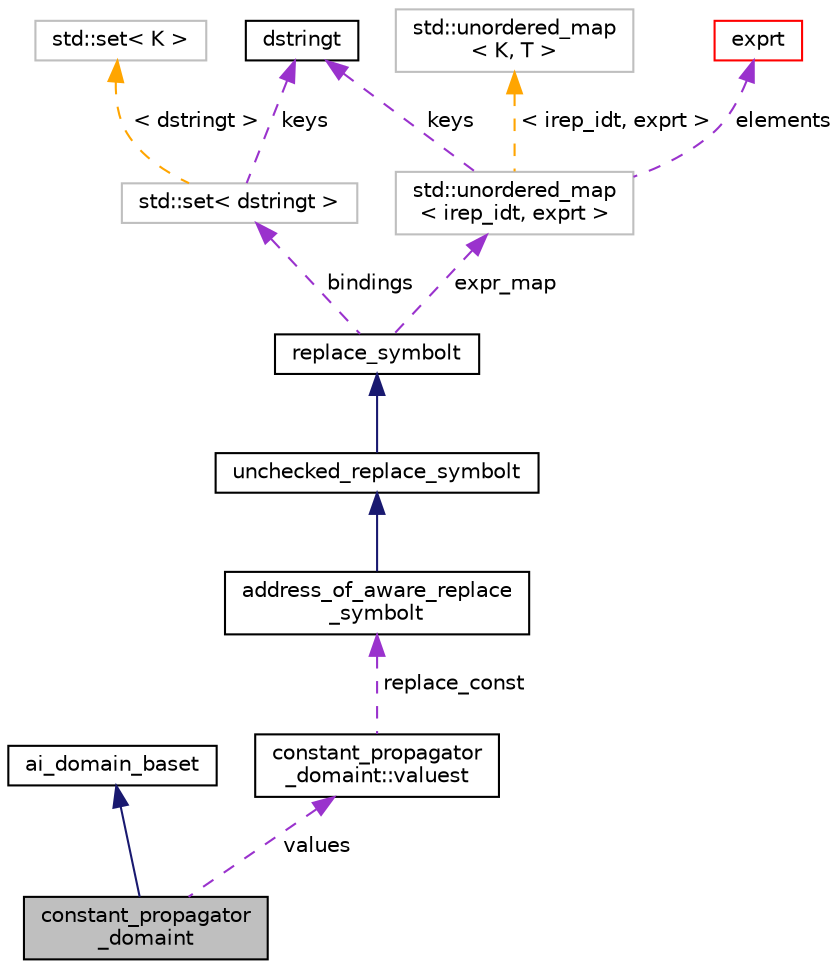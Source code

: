 digraph "constant_propagator_domaint"
{
 // LATEX_PDF_SIZE
  bgcolor="transparent";
  edge [fontname="Helvetica",fontsize="10",labelfontname="Helvetica",labelfontsize="10"];
  node [fontname="Helvetica",fontsize="10",shape=record];
  Node1 [label="constant_propagator\l_domaint",height=0.2,width=0.4,color="black", fillcolor="grey75", style="filled", fontcolor="black",tooltip=" "];
  Node2 -> Node1 [dir="back",color="midnightblue",fontsize="10",style="solid",fontname="Helvetica"];
  Node2 [label="ai_domain_baset",height=0.2,width=0.4,color="black",URL="$classai__domain__baset.html",tooltip="The interface offered by a domain, allows code to manipulate domains without knowing their exact type..."];
  Node3 -> Node1 [dir="back",color="darkorchid3",fontsize="10",style="dashed",label=" values" ,fontname="Helvetica"];
  Node3 [label="constant_propagator\l_domaint::valuest",height=0.2,width=0.4,color="black",URL="$structconstant__propagator__domaint_1_1valuest.html",tooltip=" "];
  Node4 -> Node3 [dir="back",color="darkorchid3",fontsize="10",style="dashed",label=" replace_const" ,fontname="Helvetica"];
  Node4 [label="address_of_aware_replace\l_symbolt",height=0.2,width=0.4,color="black",URL="$classaddress__of__aware__replace__symbolt.html",tooltip="Replace symbols with constants while maintaining syntactically valid expressions."];
  Node5 -> Node4 [dir="back",color="midnightblue",fontsize="10",style="solid",fontname="Helvetica"];
  Node5 [label="unchecked_replace_symbolt",height=0.2,width=0.4,color="black",URL="$classunchecked__replace__symbolt.html",tooltip=" "];
  Node6 -> Node5 [dir="back",color="midnightblue",fontsize="10",style="solid",fontname="Helvetica"];
  Node6 [label="replace_symbolt",height=0.2,width=0.4,color="black",URL="$classreplace__symbolt.html",tooltip="Replace a symbol expression by a given expression."];
  Node7 -> Node6 [dir="back",color="darkorchid3",fontsize="10",style="dashed",label=" expr_map" ,fontname="Helvetica"];
  Node7 [label="std::unordered_map\l\< irep_idt, exprt \>",height=0.2,width=0.4,color="grey75",tooltip=" "];
  Node8 -> Node7 [dir="back",color="darkorchid3",fontsize="10",style="dashed",label=" keys" ,fontname="Helvetica"];
  Node8 [label="dstringt",height=0.2,width=0.4,color="black",URL="$classdstringt.html",tooltip="dstringt has one field, an unsigned integer no which is an index into a static table of strings."];
  Node9 -> Node7 [dir="back",color="darkorchid3",fontsize="10",style="dashed",label=" elements" ,fontname="Helvetica"];
  Node9 [label="exprt",height=0.2,width=0.4,color="red",URL="$classexprt.html",tooltip="Base class for all expressions."];
  Node18 -> Node7 [dir="back",color="orange",fontsize="10",style="dashed",label=" \< irep_idt, exprt \>" ,fontname="Helvetica"];
  Node18 [label="std::unordered_map\l\< K, T \>",height=0.2,width=0.4,color="grey75",tooltip="STL class."];
  Node20 -> Node6 [dir="back",color="darkorchid3",fontsize="10",style="dashed",label=" bindings" ,fontname="Helvetica"];
  Node20 [label="std::set\< dstringt \>",height=0.2,width=0.4,color="grey75",tooltip=" "];
  Node8 -> Node20 [dir="back",color="darkorchid3",fontsize="10",style="dashed",label=" keys" ,fontname="Helvetica"];
  Node21 -> Node20 [dir="back",color="orange",fontsize="10",style="dashed",label=" \< dstringt \>" ,fontname="Helvetica"];
  Node21 [label="std::set\< K \>",height=0.2,width=0.4,color="grey75",tooltip="STL class."];
}
